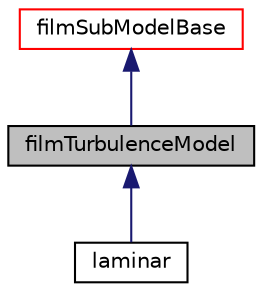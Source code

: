 digraph "filmTurbulenceModel"
{
  bgcolor="transparent";
  edge [fontname="Helvetica",fontsize="10",labelfontname="Helvetica",labelfontsize="10"];
  node [fontname="Helvetica",fontsize="10",shape=record];
  Node1 [label="filmTurbulenceModel",height=0.2,width=0.4,color="black", fillcolor="grey75", style="filled", fontcolor="black"];
  Node2 -> Node1 [dir="back",color="midnightblue",fontsize="10",style="solid",fontname="Helvetica"];
  Node2 [label="filmSubModelBase",height=0.2,width=0.4,color="red",URL="$a00793.html"];
  Node1 -> Node3 [dir="back",color="midnightblue",fontsize="10",style="solid",fontname="Helvetica"];
  Node3 [label="laminar",height=0.2,width=0.4,color="black",URL="$a01290.html",tooltip="Film laminar turbulence model. "];
}
